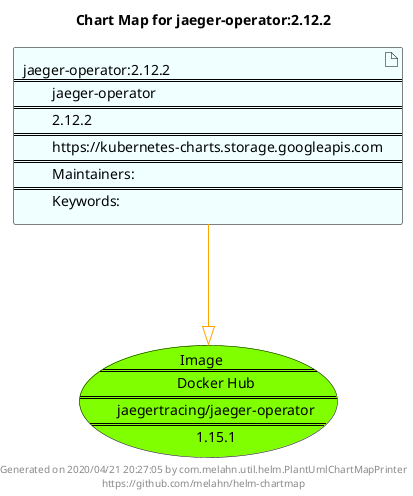 @startuml
skinparam linetype ortho
skinparam backgroundColor white
skinparam usecaseBorderColor black
skinparam usecaseArrowColor LightSlateGray
skinparam artifactBorderColor black
skinparam artifactArrowColor LightSlateGray

title Chart Map for jaeger-operator:2.12.2

'There is one referenced Helm Chart
artifact "jaeger-operator:2.12.2\n====\n\tjaeger-operator\n====\n\t2.12.2\n====\n\thttps://kubernetes-charts.storage.googleapis.com\n====\n\tMaintainers: \n====\n\tKeywords: " as jaeger_operator_2_12_2 #Azure

'There is one referenced Docker Image
usecase "Image\n====\n\tDocker Hub\n====\n\tjaegertracing/jaeger-operator\n====\n\t1.15.1" as jaegertracing_jaeger_operator_1_15_1 #Chartreuse

'Chart Dependencies
jaeger_operator_2_12_2--[#orange]-|>jaegertracing_jaeger_operator_1_15_1

center footer Generated on 2020/04/21 20:27:05 by com.melahn.util.helm.PlantUmlChartMapPrinter\nhttps://github.com/melahn/helm-chartmap
@enduml
